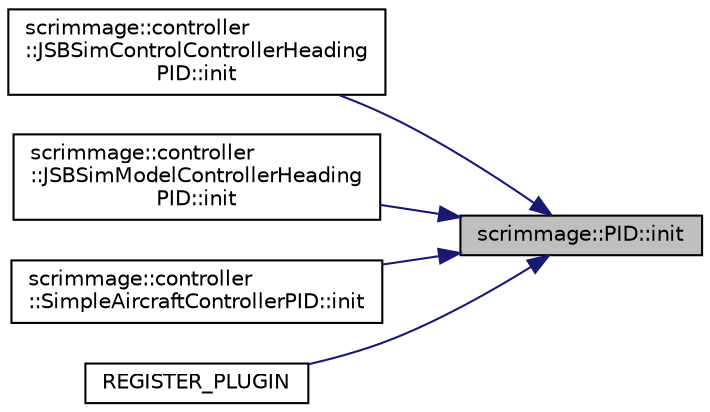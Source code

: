 digraph "scrimmage::PID::init"
{
 // LATEX_PDF_SIZE
  edge [fontname="Helvetica",fontsize="10",labelfontname="Helvetica",labelfontsize="10"];
  node [fontname="Helvetica",fontsize="10",shape=record];
  rankdir="RL";
  Node1 [label="scrimmage::PID::init",height=0.2,width=0.4,color="black", fillcolor="grey75", style="filled", fontcolor="black",tooltip=" "];
  Node1 -> Node2 [dir="back",color="midnightblue",fontsize="10",style="solid",fontname="Helvetica"];
  Node2 [label="scrimmage::controller\l::JSBSimControlControllerHeading\lPID::init",height=0.2,width=0.4,color="black", fillcolor="white", style="filled",URL="$classscrimmage_1_1controller_1_1JSBSimControlControllerHeadingPID.html#aa5f2d52117a52f704f4d2449bef1c65a",tooltip=" "];
  Node1 -> Node3 [dir="back",color="midnightblue",fontsize="10",style="solid",fontname="Helvetica"];
  Node3 [label="scrimmage::controller\l::JSBSimModelControllerHeading\lPID::init",height=0.2,width=0.4,color="black", fillcolor="white", style="filled",URL="$classscrimmage_1_1controller_1_1JSBSimModelControllerHeadingPID.html#a8991c03b249a622aeeb525177b696e66",tooltip=" "];
  Node1 -> Node4 [dir="back",color="midnightblue",fontsize="10",style="solid",fontname="Helvetica"];
  Node4 [label="scrimmage::controller\l::SimpleAircraftControllerPID::init",height=0.2,width=0.4,color="black", fillcolor="white", style="filled",URL="$classscrimmage_1_1controller_1_1SimpleAircraftControllerPID.html#a61bed493c3b42d7b5a92d467b25b833a",tooltip=" "];
  Node1 -> Node5 [dir="back",color="midnightblue",fontsize="10",style="solid",fontname="Helvetica"];
  Node5 [label="REGISTER_PLUGIN",height=0.2,width=0.4,color="black", fillcolor="white", style="filled",URL="$AircraftPIDController_8cpp.html#a6e9794e34a66cfa8cf965a4b4c5bf30d",tooltip=" "];
}
